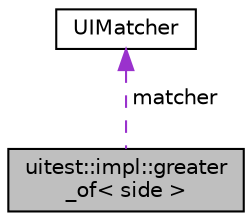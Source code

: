 digraph "uitest::impl::greater_of&lt; side &gt;"
{
 // LATEX_PDF_SIZE
  edge [fontname="Helvetica",fontsize="10",labelfontname="Helvetica",labelfontsize="10"];
  node [fontname="Helvetica",fontsize="10",shape=record];
  Node1 [label="uitest::impl::greater\l_of\< side \>",height=0.2,width=0.4,color="black", fillcolor="grey75", style="filled", fontcolor="black",tooltip=" "];
  Node2 -> Node1 [dir="back",color="darkorchid3",fontsize="10",style="dashed",label=" matcher" ,fontname="Helvetica"];
  Node2 [label="UIMatcher",height=0.2,width=0.4,color="black", fillcolor="white", style="filled",URL="$classUIMatcher.html",tooltip=" "];
}
